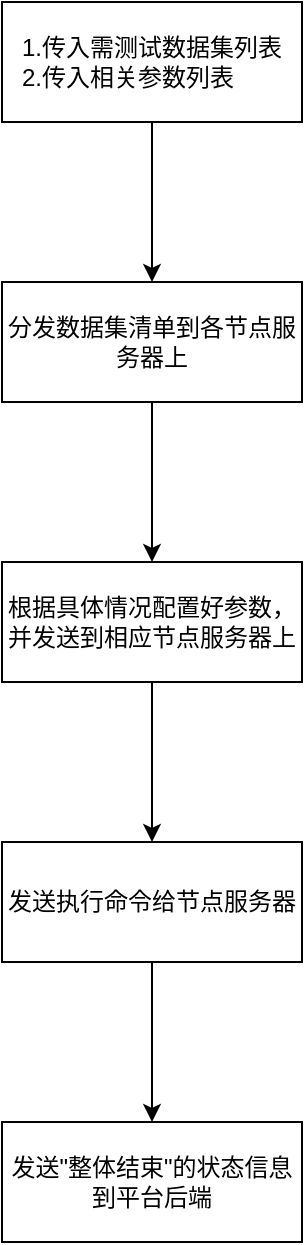 <mxfile version="12.7.2" type="github" pages="2">
  <diagram id="l0PNHZCqEgq1QLCT8KiJ" name="平台调用和分发任务相关部分">
    <mxGraphModel dx="694" dy="477" grid="1" gridSize="10" guides="1" tooltips="1" connect="1" arrows="1" fold="1" page="1" pageScale="1" pageWidth="827" pageHeight="1169" math="0" shadow="0">
      <root>
        <mxCell id="0" />
        <mxCell id="1" parent="0" />
        <mxCell id="7fo2kx5GRYi67TM8jjda-3" value="" style="edgeStyle=orthogonalEdgeStyle;rounded=0;orthogonalLoop=1;jettySize=auto;html=1;" edge="1" parent="1" source="7fo2kx5GRYi67TM8jjda-1" target="7fo2kx5GRYi67TM8jjda-2">
          <mxGeometry relative="1" as="geometry" />
        </mxCell>
        <mxCell id="7fo2kx5GRYi67TM8jjda-1" value="1.传入需测试数据集列表&lt;br&gt;&lt;div style=&quot;text-align: left&quot;&gt;&lt;span&gt;2.传入相关参数列表&lt;/span&gt;&lt;/div&gt;" style="rounded=0;whiteSpace=wrap;html=1;" vertex="1" parent="1">
          <mxGeometry x="300" y="220" width="150" height="60" as="geometry" />
        </mxCell>
        <mxCell id="7fo2kx5GRYi67TM8jjda-5" value="" style="edgeStyle=orthogonalEdgeStyle;rounded=0;orthogonalLoop=1;jettySize=auto;html=1;" edge="1" parent="1" source="7fo2kx5GRYi67TM8jjda-2" target="7fo2kx5GRYi67TM8jjda-4">
          <mxGeometry relative="1" as="geometry" />
        </mxCell>
        <mxCell id="7fo2kx5GRYi67TM8jjda-2" value="分发数据集清单到各节点服务器上" style="rounded=0;whiteSpace=wrap;html=1;" vertex="1" parent="1">
          <mxGeometry x="300" y="360" width="150" height="60" as="geometry" />
        </mxCell>
        <mxCell id="7fo2kx5GRYi67TM8jjda-7" value="" style="edgeStyle=orthogonalEdgeStyle;rounded=0;orthogonalLoop=1;jettySize=auto;html=1;" edge="1" parent="1" source="7fo2kx5GRYi67TM8jjda-4" target="7fo2kx5GRYi67TM8jjda-6">
          <mxGeometry relative="1" as="geometry" />
        </mxCell>
        <mxCell id="7fo2kx5GRYi67TM8jjda-4" value="根据具体情况配置好参数，并发送到相应节点服务器上" style="rounded=0;whiteSpace=wrap;html=1;" vertex="1" parent="1">
          <mxGeometry x="300" y="500" width="150" height="60" as="geometry" />
        </mxCell>
        <mxCell id="7fo2kx5GRYi67TM8jjda-9" value="" style="edgeStyle=orthogonalEdgeStyle;rounded=0;orthogonalLoop=1;jettySize=auto;html=1;" edge="1" parent="1" source="7fo2kx5GRYi67TM8jjda-6" target="7fo2kx5GRYi67TM8jjda-8">
          <mxGeometry relative="1" as="geometry" />
        </mxCell>
        <mxCell id="7fo2kx5GRYi67TM8jjda-6" value="发送执行命令给节点服务器" style="rounded=0;whiteSpace=wrap;html=1;" vertex="1" parent="1">
          <mxGeometry x="300" y="640" width="150" height="60" as="geometry" />
        </mxCell>
        <mxCell id="7fo2kx5GRYi67TM8jjda-8" value="发送&quot;整体结束&quot;的状态信息到平台后端" style="rounded=0;whiteSpace=wrap;html=1;" vertex="1" parent="1">
          <mxGeometry x="300" y="780" width="150" height="60" as="geometry" />
        </mxCell>
      </root>
    </mxGraphModel>
  </diagram>
  <diagram id="Ye2xhxbVZPhWJT9UEVOu" name="节点服务器的工作流">
    <mxGraphModel dx="694" dy="477" grid="1" gridSize="10" guides="1" tooltips="1" connect="1" arrows="1" fold="1" page="1" pageScale="1" pageWidth="827" pageHeight="1169" math="0" shadow="0">
      <root>
        <mxCell id="eMKuSUjNn2wNei9J8a1X-0" />
        <mxCell id="eMKuSUjNn2wNei9J8a1X-1" parent="eMKuSUjNn2wNei9J8a1X-0" />
        <mxCell id="Hf-vvbRdufKsvhYIICvF-1" value="" style="edgeStyle=orthogonalEdgeStyle;rounded=0;orthogonalLoop=1;jettySize=auto;html=1;" edge="1" parent="eMKuSUjNn2wNei9J8a1X-1" source="eMKuSUjNn2wNei9J8a1X-2" target="Hf-vvbRdufKsvhYIICvF-0">
          <mxGeometry relative="1" as="geometry" />
        </mxCell>
        <mxCell id="eMKuSUjNn2wNei9J8a1X-2" value="&lt;span&gt;1.接受到根服务器发送的数据集清单&lt;br&gt;2.接受到根服务器发送的运行参数配置&lt;br&gt;&lt;/span&gt;" style="rounded=0;whiteSpace=wrap;html=1;align=left;" vertex="1" parent="eMKuSUjNn2wNei9J8a1X-1">
          <mxGeometry x="300" y="220" width="200" height="60" as="geometry" />
        </mxCell>
        <mxCell id="Hf-vvbRdufKsvhYIICvF-48" value="" style="edgeStyle=orthogonalEdgeStyle;rounded=0;orthogonalLoop=1;jettySize=auto;html=1;" edge="1" parent="eMKuSUjNn2wNei9J8a1X-1" source="Hf-vvbRdufKsvhYIICvF-46" target="eMKuSUjNn2wNei9J8a1X-2">
          <mxGeometry relative="1" as="geometry" />
        </mxCell>
        <mxCell id="Hf-vvbRdufKsvhYIICvF-46" value="&lt;div&gt;&lt;span&gt;等待&lt;/span&gt;&lt;/div&gt;" style="rounded=0;whiteSpace=wrap;html=1;align=center;" vertex="1" parent="eMKuSUjNn2wNei9J8a1X-1">
          <mxGeometry x="300" y="80" width="200" height="60" as="geometry" />
        </mxCell>
        <mxCell id="Hf-vvbRdufKsvhYIICvF-3" value="" style="edgeStyle=orthogonalEdgeStyle;rounded=0;orthogonalLoop=1;jettySize=auto;html=1;" edge="1" parent="eMKuSUjNn2wNei9J8a1X-1" source="Hf-vvbRdufKsvhYIICvF-0" target="Hf-vvbRdufKsvhYIICvF-2">
          <mxGeometry relative="1" as="geometry" />
        </mxCell>
        <mxCell id="Hf-vvbRdufKsvhYIICvF-0" value="&lt;div&gt;&lt;span&gt;等待&lt;/span&gt;&lt;/div&gt;" style="rounded=0;whiteSpace=wrap;html=1;align=center;" vertex="1" parent="eMKuSUjNn2wNei9J8a1X-1">
          <mxGeometry x="300" y="360" width="200" height="60" as="geometry" />
        </mxCell>
        <mxCell id="Hf-vvbRdufKsvhYIICvF-5" value="" style="edgeStyle=orthogonalEdgeStyle;rounded=0;orthogonalLoop=1;jettySize=auto;html=1;" edge="1" parent="eMKuSUjNn2wNei9J8a1X-1" source="Hf-vvbRdufKsvhYIICvF-2" target="Hf-vvbRdufKsvhYIICvF-4">
          <mxGeometry relative="1" as="geometry" />
        </mxCell>
        <mxCell id="Hf-vvbRdufKsvhYIICvF-2" value="&lt;span&gt;接受到根服务器发送的运行命令&lt;br&gt;&lt;/span&gt;" style="rounded=0;whiteSpace=wrap;html=1;align=left;" vertex="1" parent="eMKuSUjNn2wNei9J8a1X-1">
          <mxGeometry x="300" y="500" width="200" height="60" as="geometry" />
        </mxCell>
        <mxCell id="Hf-vvbRdufKsvhYIICvF-13" value="" style="edgeStyle=orthogonalEdgeStyle;rounded=0;orthogonalLoop=1;jettySize=auto;html=1;" edge="1" parent="eMKuSUjNn2wNei9J8a1X-1" source="Hf-vvbRdufKsvhYIICvF-4">
          <mxGeometry relative="1" as="geometry">
            <mxPoint x="400" y="780" as="targetPoint" />
          </mxGeometry>
        </mxCell>
        <mxCell id="Hf-vvbRdufKsvhYIICvF-4" value="&lt;span&gt;根据分配到的数据集列表和运行参数配置对工作序列进行安排&lt;br&gt;&lt;/span&gt;" style="rounded=0;whiteSpace=wrap;html=1;align=left;" vertex="1" parent="eMKuSUjNn2wNei9J8a1X-1">
          <mxGeometry x="300" y="640" width="200" height="60" as="geometry" />
        </mxCell>
        <mxCell id="Hf-vvbRdufKsvhYIICvF-16" value="" style="edgeStyle=orthogonalEdgeStyle;rounded=0;orthogonalLoop=1;jettySize=auto;html=1;" edge="1" parent="eMKuSUjNn2wNei9J8a1X-1" source="Hf-vvbRdufKsvhYIICvF-14">
          <mxGeometry relative="1" as="geometry">
            <mxPoint x="400" y="940" as="targetPoint" />
          </mxGeometry>
        </mxCell>
        <mxCell id="Hf-vvbRdufKsvhYIICvF-19" style="edgeStyle=orthogonalEdgeStyle;rounded=0;orthogonalLoop=1;jettySize=auto;html=1;exitX=1;exitY=0.5;exitDx=0;exitDy=0;" edge="1" parent="eMKuSUjNn2wNei9J8a1X-1" source="Hf-vvbRdufKsvhYIICvF-14">
          <mxGeometry relative="1" as="geometry">
            <mxPoint x="400" y="320" as="targetPoint" />
            <Array as="points">
              <mxPoint x="560" y="820" />
              <mxPoint x="560" y="320" />
            </Array>
          </mxGeometry>
        </mxCell>
        <mxCell id="Hf-vvbRdufKsvhYIICvF-14" value="进入工作流" style="rhombus;whiteSpace=wrap;html=1;" vertex="1" parent="eMKuSUjNn2wNei9J8a1X-1">
          <mxGeometry x="360" y="780" width="80" height="80" as="geometry" />
        </mxCell>
        <mxCell id="Hf-vvbRdufKsvhYIICvF-21" value="N" style="text;html=1;align=center;verticalAlign=middle;resizable=0;points=[];autosize=1;" vertex="1" parent="eMKuSUjNn2wNei9J8a1X-1">
          <mxGeometry x="510" y="802" width="20" height="20" as="geometry" />
        </mxCell>
        <mxCell id="Hf-vvbRdufKsvhYIICvF-22" value="Y" style="text;html=1;align=center;verticalAlign=middle;resizable=0;points=[];autosize=1;" vertex="1" parent="eMKuSUjNn2wNei9J8a1X-1">
          <mxGeometry x="402" y="890" width="20" height="20" as="geometry" />
        </mxCell>
        <mxCell id="Hf-vvbRdufKsvhYIICvF-26" value="" style="edgeStyle=orthogonalEdgeStyle;rounded=0;orthogonalLoop=1;jettySize=auto;html=1;" edge="1" parent="eMKuSUjNn2wNei9J8a1X-1" source="Hf-vvbRdufKsvhYIICvF-23" target="Hf-vvbRdufKsvhYIICvF-25">
          <mxGeometry relative="1" as="geometry" />
        </mxCell>
        <mxCell id="Hf-vvbRdufKsvhYIICvF-23" value="处理参数(便于vio算法镜像使用)" style="rounded=0;whiteSpace=wrap;html=1;" vertex="1" parent="eMKuSUjNn2wNei9J8a1X-1">
          <mxGeometry x="340" y="940" width="120" height="60" as="geometry" />
        </mxCell>
        <mxCell id="Hf-vvbRdufKsvhYIICvF-28" value="" style="edgeStyle=orthogonalEdgeStyle;rounded=0;orthogonalLoop=1;jettySize=auto;html=1;" edge="1" parent="eMKuSUjNn2wNei9J8a1X-1" source="Hf-vvbRdufKsvhYIICvF-25" target="Hf-vvbRdufKsvhYIICvF-27">
          <mxGeometry relative="1" as="geometry" />
        </mxCell>
        <mxCell id="Hf-vvbRdufKsvhYIICvF-25" value="处理参数(便于vio算法镜像使用)" style="rounded=0;whiteSpace=wrap;html=1;" vertex="1" parent="eMKuSUjNn2wNei9J8a1X-1">
          <mxGeometry x="340" y="1080" width="120" height="60" as="geometry" />
        </mxCell>
        <mxCell id="Hf-vvbRdufKsvhYIICvF-30" value="" style="edgeStyle=orthogonalEdgeStyle;rounded=0;orthogonalLoop=1;jettySize=auto;html=1;" edge="1" parent="eMKuSUjNn2wNei9J8a1X-1" source="Hf-vvbRdufKsvhYIICvF-27" target="Hf-vvbRdufKsvhYIICvF-29">
          <mxGeometry relative="1" as="geometry" />
        </mxCell>
        <mxCell id="Hf-vvbRdufKsvhYIICvF-27" value="原始数据预处理，把：&lt;br&gt;1.黄惯导，&lt;br&gt;2.imu，&lt;br&gt;3.gps&lt;br&gt;转换为标准格式(即vio算法能识别的格式)" style="rounded=0;whiteSpace=wrap;html=1;align=left;" vertex="1" parent="eMKuSUjNn2wNei9J8a1X-1">
          <mxGeometry x="290" y="1220" width="220" height="90" as="geometry" />
        </mxCell>
        <mxCell id="Hf-vvbRdufKsvhYIICvF-32" value="" style="edgeStyle=orthogonalEdgeStyle;rounded=0;orthogonalLoop=1;jettySize=auto;html=1;" edge="1" parent="eMKuSUjNn2wNei9J8a1X-1" source="Hf-vvbRdufKsvhYIICvF-29">
          <mxGeometry relative="1" as="geometry">
            <mxPoint x="400" y="1500" as="targetPoint" />
          </mxGeometry>
        </mxCell>
        <mxCell id="Hf-vvbRdufKsvhYIICvF-29" value="调用vio算法对应的镜像，生成容器，传入对应参数，执行" style="rounded=0;whiteSpace=wrap;html=1;" vertex="1" parent="eMKuSUjNn2wNei9J8a1X-1">
          <mxGeometry x="340" y="1360" width="120" height="60" as="geometry" />
        </mxCell>
        <mxCell id="Hf-vvbRdufKsvhYIICvF-35" value="" style="edgeStyle=orthogonalEdgeStyle;rounded=0;orthogonalLoop=1;jettySize=auto;html=1;" edge="1" parent="eMKuSUjNn2wNei9J8a1X-1" source="Hf-vvbRdufKsvhYIICvF-33">
          <mxGeometry relative="1" as="geometry">
            <mxPoint x="400" y="1660" as="targetPoint" />
          </mxGeometry>
        </mxCell>
        <mxCell id="Hf-vvbRdufKsvhYIICvF-40" style="edgeStyle=orthogonalEdgeStyle;rounded=0;orthogonalLoop=1;jettySize=auto;html=1;exitX=1;exitY=0.5;exitDx=0;exitDy=0;" edge="1" parent="eMKuSUjNn2wNei9J8a1X-1" source="Hf-vvbRdufKsvhYIICvF-33">
          <mxGeometry relative="1" as="geometry">
            <mxPoint x="400" y="1760" as="targetPoint" />
            <Array as="points">
              <mxPoint x="530" y="1540" />
              <mxPoint x="530" y="1760" />
            </Array>
          </mxGeometry>
        </mxCell>
        <mxCell id="Hf-vvbRdufKsvhYIICvF-33" value="判断生成的轨迹是否符合预期要求" style="rhombus;whiteSpace=wrap;html=1;" vertex="1" parent="eMKuSUjNn2wNei9J8a1X-1">
          <mxGeometry x="327.5" y="1500" width="145" height="80" as="geometry" />
        </mxCell>
        <mxCell id="Hf-vvbRdufKsvhYIICvF-42" value="" style="edgeStyle=orthogonalEdgeStyle;rounded=0;orthogonalLoop=1;jettySize=auto;html=1;" edge="1" parent="eMKuSUjNn2wNei9J8a1X-1" source="Hf-vvbRdufKsvhYIICvF-36" target="Hf-vvbRdufKsvhYIICvF-41">
          <mxGeometry relative="1" as="geometry" />
        </mxCell>
        <mxCell id="Hf-vvbRdufKsvhYIICvF-36" value="运行评测程序，并将评测结果同步至数据库" style="rounded=0;whiteSpace=wrap;html=1;" vertex="1" parent="eMKuSUjNn2wNei9J8a1X-1">
          <mxGeometry x="340" y="1660" width="120" height="60" as="geometry" />
        </mxCell>
        <mxCell id="Hf-vvbRdufKsvhYIICvF-45" value="" style="edgeStyle=orthogonalEdgeStyle;rounded=0;orthogonalLoop=1;jettySize=auto;html=1;" edge="1" parent="eMKuSUjNn2wNei9J8a1X-1" source="Hf-vvbRdufKsvhYIICvF-41" target="Hf-vvbRdufKsvhYIICvF-44">
          <mxGeometry relative="1" as="geometry" />
        </mxCell>
        <mxCell id="Hf-vvbRdufKsvhYIICvF-41" value="更新热力图" style="rounded=0;whiteSpace=wrap;html=1;" vertex="1" parent="eMKuSUjNn2wNei9J8a1X-1">
          <mxGeometry x="340" y="1800" width="120" height="60" as="geometry" />
        </mxCell>
        <mxCell id="Hf-vvbRdufKsvhYIICvF-49" style="edgeStyle=orthogonalEdgeStyle;rounded=0;orthogonalLoop=1;jettySize=auto;html=1;entryX=1;entryY=0.5;entryDx=0;entryDy=0;" edge="1" parent="eMKuSUjNn2wNei9J8a1X-1" source="Hf-vvbRdufKsvhYIICvF-44" target="Hf-vvbRdufKsvhYIICvF-46">
          <mxGeometry relative="1" as="geometry">
            <Array as="points">
              <mxPoint x="590" y="1970" />
              <mxPoint x="590" y="110" />
            </Array>
          </mxGeometry>
        </mxCell>
        <mxCell id="Hf-vvbRdufKsvhYIICvF-44" value="工作流结束" style="rounded=0;whiteSpace=wrap;html=1;" vertex="1" parent="eMKuSUjNn2wNei9J8a1X-1">
          <mxGeometry x="340" y="1940" width="120" height="60" as="geometry" />
        </mxCell>
        <mxCell id="Hf-vvbRdufKsvhYIICvF-37" value="Y" style="text;html=1;align=center;verticalAlign=middle;resizable=0;points=[];autosize=1;" vertex="1" parent="eMKuSUjNn2wNei9J8a1X-1">
          <mxGeometry x="415" y="1614" width="20" height="20" as="geometry" />
        </mxCell>
        <mxCell id="Hf-vvbRdufKsvhYIICvF-43" value="N" style="text;html=1;align=center;verticalAlign=middle;resizable=0;points=[];autosize=1;" vertex="1" parent="eMKuSUjNn2wNei9J8a1X-1">
          <mxGeometry x="506" y="1526" width="20" height="20" as="geometry" />
        </mxCell>
      </root>
    </mxGraphModel>
  </diagram>
</mxfile>
